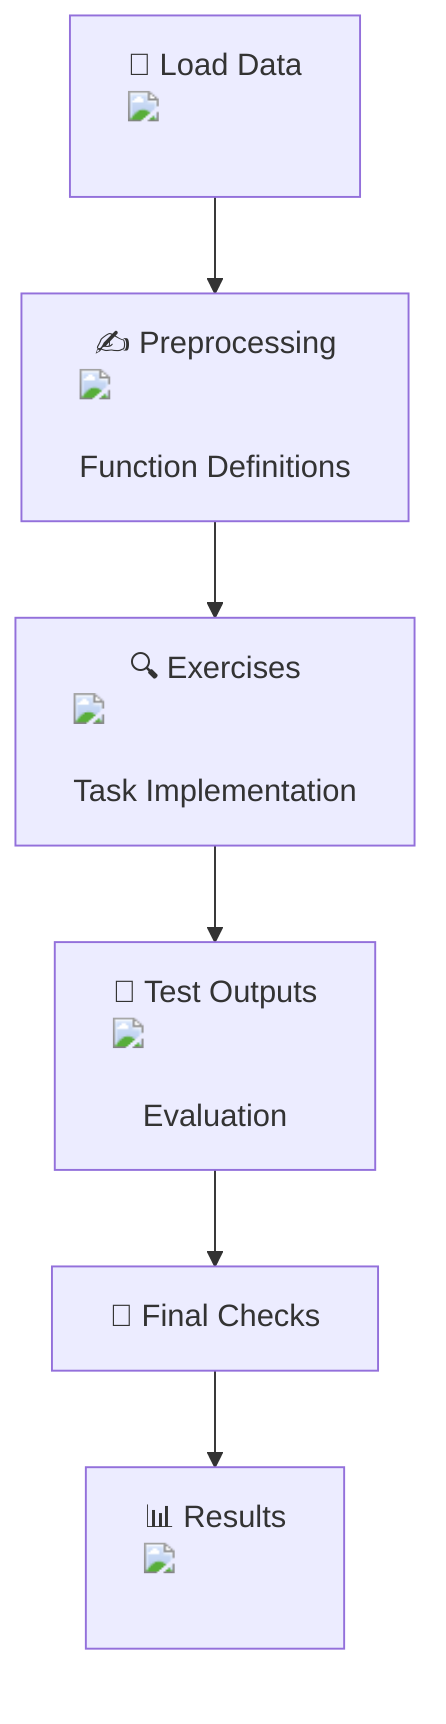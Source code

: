 graph TD;
    A["📂 Load Data <img src='icons/file.svg'/> <br/>"] --> B["✍️ Preprocessing <img src='icons/column_split.svg'/> <br/> Function Definitions"];
    B --> C["🔍 Exercises <img src='icons/brain.svg'/> <br/> Task Implementation"];
    C --> D["🔎 Test Outputs <img src='icons/brain.svg'/> <br/> Evaluation"];
    D --> E["🎯 Final Checks"];
    E --> F["📊 Results <img src='dummy_plots/barplot_template.svg'/> <br/>"];